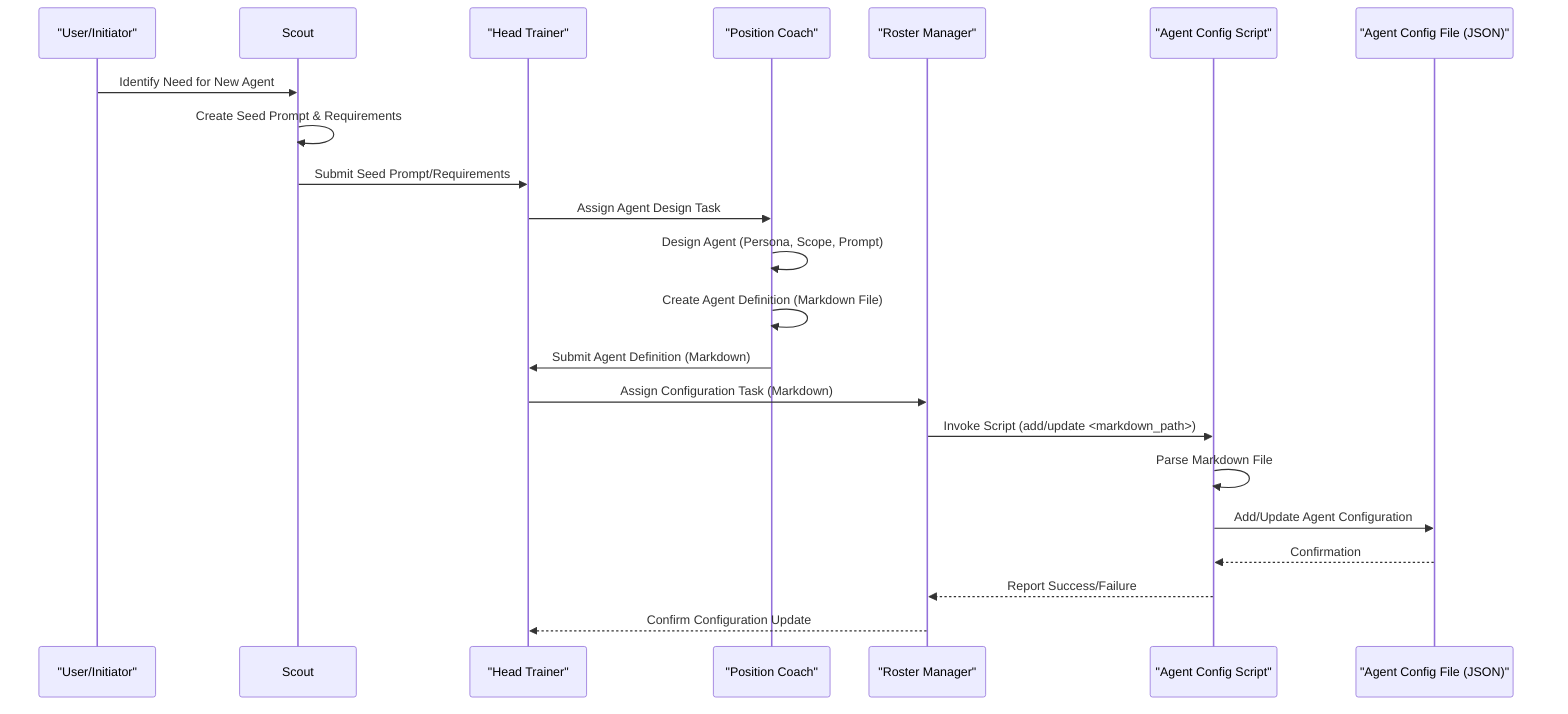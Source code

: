 sequenceDiagram
    participant User as "User/Initiator"
    participant Scout
    participant HT as "Head Trainer"
    participant PC as "Position Coach"
    participant RM as "Roster Manager"
    participant Script as "Agent Config Script"
    participant ConfigFile as "Agent Config File (JSON)"

    User->>Scout: Identify Need for New Agent
    Scout->>Scout: Create Seed Prompt & Requirements
    Scout->>HT: Submit Seed Prompt/Requirements
    HT->>PC: Assign Agent Design Task
    PC->>PC: Design Agent (Persona, Scope, Prompt)
    PC->>PC: Create Agent Definition (Markdown File)
    PC->>HT: Submit Agent Definition (Markdown)
    HT->>RM: Assign Configuration Task (Markdown)
    RM->>Script: Invoke Script (add/update <markdown_path>)
    Script->>Script: Parse Markdown File
    Script->>ConfigFile: Add/Update Agent Configuration
    ConfigFile-->>Script: Confirmation
    Script-->>RM: Report Success/Failure
    RM-->>HT: Confirm Configuration Update